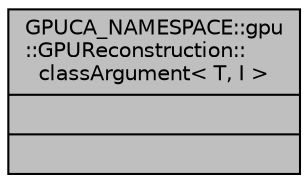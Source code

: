 digraph "GPUCA_NAMESPACE::gpu::GPUReconstruction::classArgument&lt; T, I &gt;"
{
 // INTERACTIVE_SVG=YES
  bgcolor="transparent";
  edge [fontname="Helvetica",fontsize="10",labelfontname="Helvetica",labelfontsize="10"];
  node [fontname="Helvetica",fontsize="10",shape=record];
  Node1 [label="{GPUCA_NAMESPACE::gpu\l::GPUReconstruction::\lclassArgument\< T, I \>\n||}",height=0.2,width=0.4,color="black", fillcolor="grey75", style="filled", fontcolor="black"];
}

